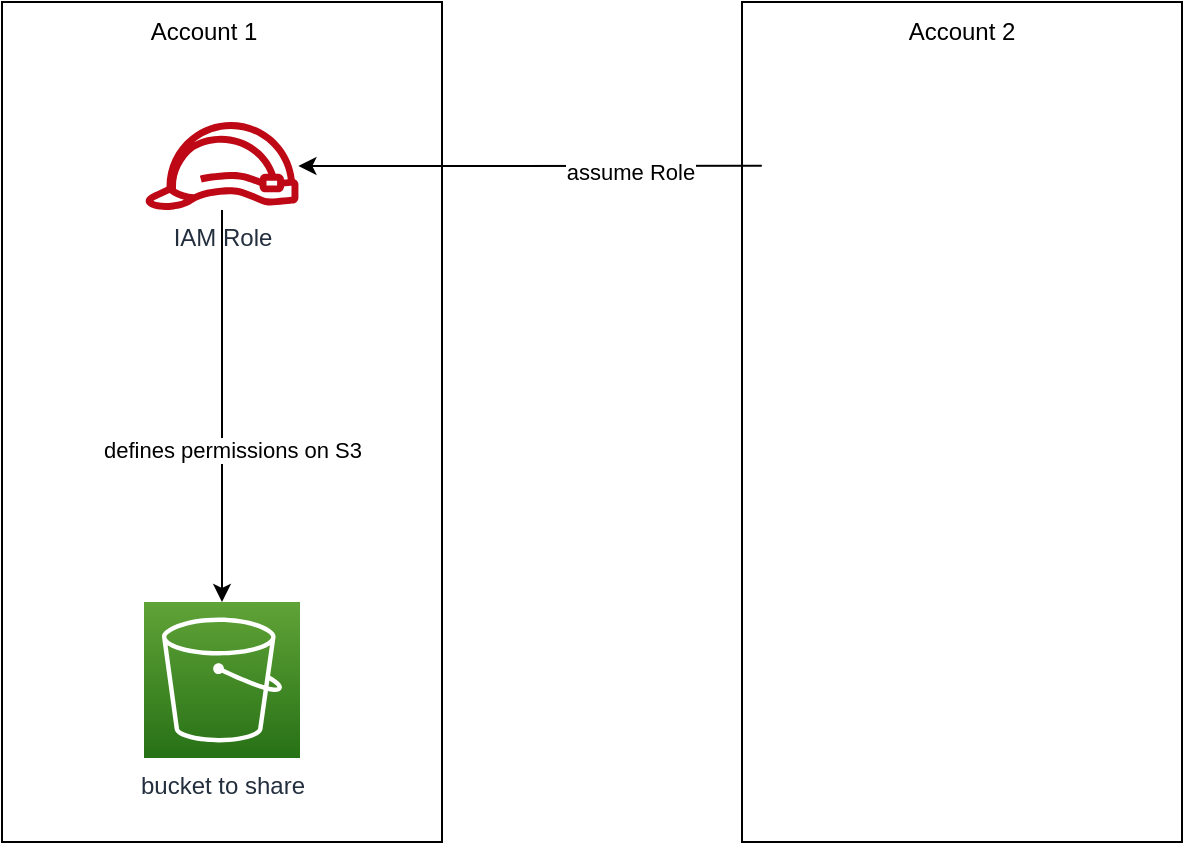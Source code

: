 <mxfile version="17.4.3" type="github">
  <diagram id="gYrTklebKQfbuqfcUWn6" name="Page-1">
    <mxGraphModel dx="1422" dy="914" grid="1" gridSize="10" guides="1" tooltips="1" connect="1" arrows="1" fold="1" page="1" pageScale="1" pageWidth="850" pageHeight="1100" math="0" shadow="0">
      <root>
        <mxCell id="0" />
        <mxCell id="1" parent="0" />
        <mxCell id="eOF6dtczo_mDms-erQZI-1" value="" style="rounded=0;whiteSpace=wrap;html=1;" vertex="1" parent="1">
          <mxGeometry x="120" y="320" width="220" height="420" as="geometry" />
        </mxCell>
        <mxCell id="eOF6dtczo_mDms-erQZI-3" value="bucket to share" style="sketch=0;points=[[0,0,0],[0.25,0,0],[0.5,0,0],[0.75,0,0],[1,0,0],[0,1,0],[0.25,1,0],[0.5,1,0],[0.75,1,0],[1,1,0],[0,0.25,0],[0,0.5,0],[0,0.75,0],[1,0.25,0],[1,0.5,0],[1,0.75,0]];outlineConnect=0;fontColor=#232F3E;gradientColor=#60A337;gradientDirection=north;fillColor=#277116;strokeColor=#ffffff;dashed=0;verticalLabelPosition=bottom;verticalAlign=top;align=center;html=1;fontSize=12;fontStyle=0;aspect=fixed;shape=mxgraph.aws4.resourceIcon;resIcon=mxgraph.aws4.s3;" vertex="1" parent="1">
          <mxGeometry x="191" y="620" width="78" height="78" as="geometry" />
        </mxCell>
        <mxCell id="eOF6dtczo_mDms-erQZI-5" style="edgeStyle=orthogonalEdgeStyle;rounded=0;orthogonalLoop=1;jettySize=auto;html=1;" edge="1" parent="1" source="eOF6dtczo_mDms-erQZI-4" target="eOF6dtczo_mDms-erQZI-3">
          <mxGeometry relative="1" as="geometry" />
        </mxCell>
        <mxCell id="eOF6dtczo_mDms-erQZI-6" value="defines permissions on S3" style="edgeLabel;html=1;align=center;verticalAlign=middle;resizable=0;points=[];" vertex="1" connectable="0" parent="eOF6dtczo_mDms-erQZI-5">
          <mxGeometry x="0.225" y="5" relative="1" as="geometry">
            <mxPoint as="offset" />
          </mxGeometry>
        </mxCell>
        <mxCell id="eOF6dtczo_mDms-erQZI-4" value="IAM Role" style="sketch=0;outlineConnect=0;fontColor=#232F3E;gradientColor=none;fillColor=#BF0816;strokeColor=none;dashed=0;verticalLabelPosition=bottom;verticalAlign=top;align=center;html=1;fontSize=12;fontStyle=0;aspect=fixed;pointerEvents=1;shape=mxgraph.aws4.role;" vertex="1" parent="1">
          <mxGeometry x="191" y="380" width="78" height="44" as="geometry" />
        </mxCell>
        <mxCell id="eOF6dtczo_mDms-erQZI-7" value="" style="rounded=0;whiteSpace=wrap;html=1;" vertex="1" parent="1">
          <mxGeometry x="490" y="320" width="220" height="420" as="geometry" />
        </mxCell>
        <mxCell id="eOF6dtczo_mDms-erQZI-8" value="" style="endArrow=classic;html=1;rounded=0;exitX=0.045;exitY=0.195;exitDx=0;exitDy=0;exitPerimeter=0;" edge="1" parent="1" source="eOF6dtczo_mDms-erQZI-7" target="eOF6dtczo_mDms-erQZI-4">
          <mxGeometry width="50" height="50" relative="1" as="geometry">
            <mxPoint x="400" y="490" as="sourcePoint" />
            <mxPoint x="450" y="440" as="targetPoint" />
          </mxGeometry>
        </mxCell>
        <mxCell id="eOF6dtczo_mDms-erQZI-9" value="assume Role" style="edgeLabel;html=1;align=center;verticalAlign=middle;resizable=0;points=[];" vertex="1" connectable="0" parent="eOF6dtczo_mDms-erQZI-8">
          <mxGeometry x="-0.431" y="3" relative="1" as="geometry">
            <mxPoint as="offset" />
          </mxGeometry>
        </mxCell>
        <mxCell id="eOF6dtczo_mDms-erQZI-10" value="Account 1" style="text;html=1;strokeColor=none;fillColor=none;align=center;verticalAlign=middle;whiteSpace=wrap;rounded=0;" vertex="1" parent="1">
          <mxGeometry x="191" y="320" width="60" height="30" as="geometry" />
        </mxCell>
        <mxCell id="eOF6dtczo_mDms-erQZI-12" value="Account 2" style="text;html=1;strokeColor=none;fillColor=none;align=center;verticalAlign=middle;whiteSpace=wrap;rounded=0;" vertex="1" parent="1">
          <mxGeometry x="570" y="320" width="60" height="30" as="geometry" />
        </mxCell>
      </root>
    </mxGraphModel>
  </diagram>
</mxfile>
